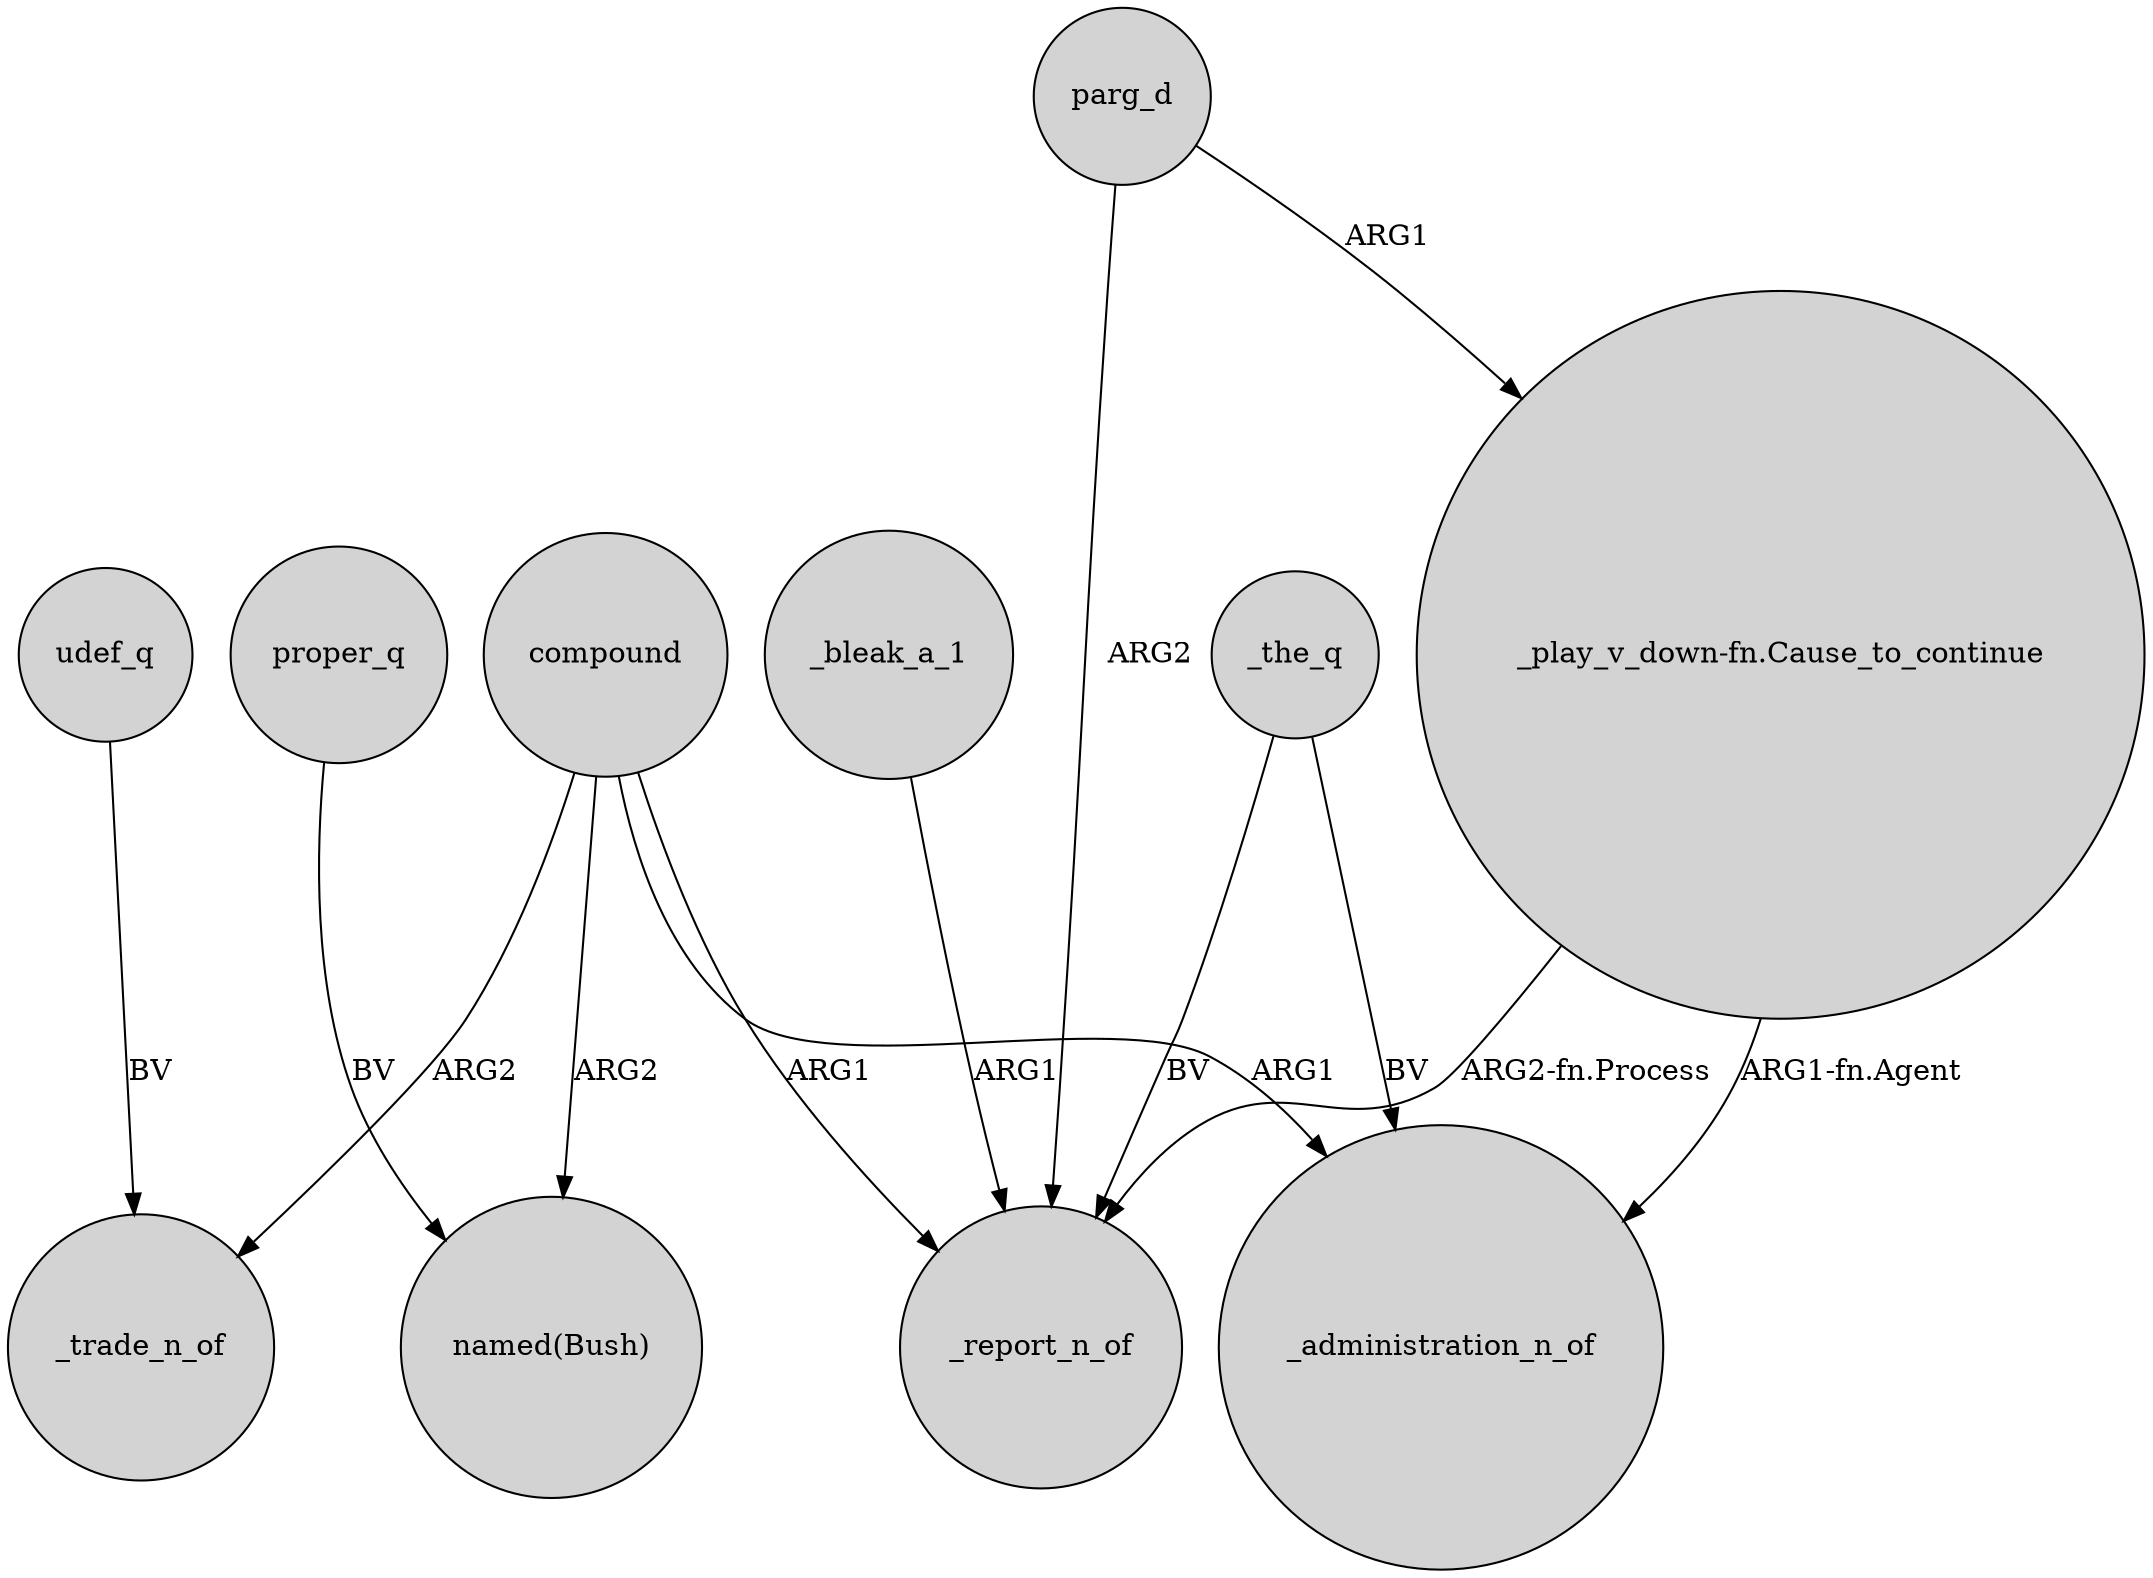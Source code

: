digraph {
	node [shape=circle style=filled]
	compound -> _trade_n_of [label=ARG2]
	compound -> "named(Bush)" [label=ARG2]
	_bleak_a_1 -> _report_n_of [label=ARG1]
	compound -> _report_n_of [label=ARG1]
	_the_q -> _administration_n_of [label=BV]
	parg_d -> "_play_v_down-fn.Cause_to_continue" [label=ARG1]
	"_play_v_down-fn.Cause_to_continue" -> _administration_n_of [label="ARG1-fn.Agent"]
	proper_q -> "named(Bush)" [label=BV]
	"_play_v_down-fn.Cause_to_continue" -> _report_n_of [label="ARG2-fn.Process"]
	compound -> _administration_n_of [label=ARG1]
	udef_q -> _trade_n_of [label=BV]
	parg_d -> _report_n_of [label=ARG2]
	_the_q -> _report_n_of [label=BV]
}
